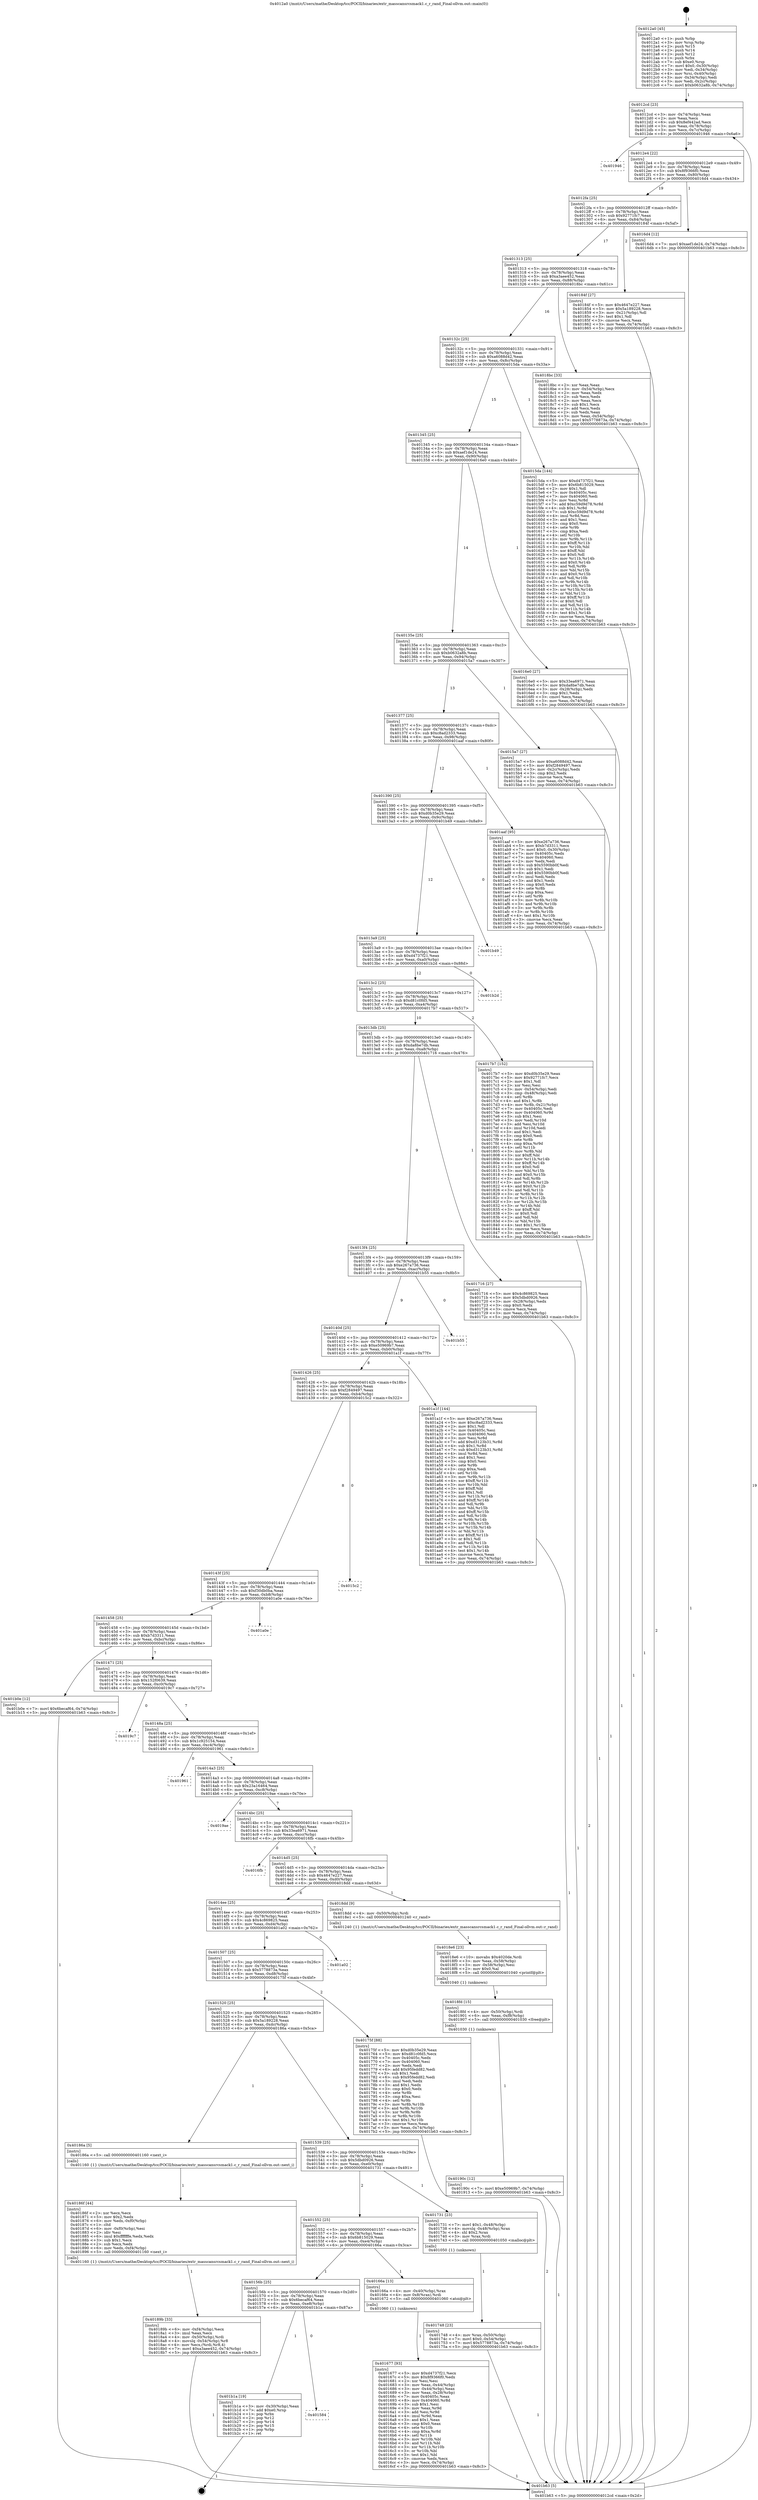 digraph "0x4012a0" {
  label = "0x4012a0 (/mnt/c/Users/mathe/Desktop/tcc/POCII/binaries/extr_masscansrcsmack1.c_r_rand_Final-ollvm.out::main(0))"
  labelloc = "t"
  node[shape=record]

  Entry [label="",width=0.3,height=0.3,shape=circle,fillcolor=black,style=filled]
  "0x4012cd" [label="{
     0x4012cd [23]\l
     | [instrs]\l
     &nbsp;&nbsp;0x4012cd \<+3\>: mov -0x74(%rbp),%eax\l
     &nbsp;&nbsp;0x4012d0 \<+2\>: mov %eax,%ecx\l
     &nbsp;&nbsp;0x4012d2 \<+6\>: sub $0x8ef442ad,%ecx\l
     &nbsp;&nbsp;0x4012d8 \<+3\>: mov %eax,-0x78(%rbp)\l
     &nbsp;&nbsp;0x4012db \<+3\>: mov %ecx,-0x7c(%rbp)\l
     &nbsp;&nbsp;0x4012de \<+6\>: je 0000000000401946 \<main+0x6a6\>\l
  }"]
  "0x401946" [label="{
     0x401946\l
  }", style=dashed]
  "0x4012e4" [label="{
     0x4012e4 [22]\l
     | [instrs]\l
     &nbsp;&nbsp;0x4012e4 \<+5\>: jmp 00000000004012e9 \<main+0x49\>\l
     &nbsp;&nbsp;0x4012e9 \<+3\>: mov -0x78(%rbp),%eax\l
     &nbsp;&nbsp;0x4012ec \<+5\>: sub $0x8f9366f0,%eax\l
     &nbsp;&nbsp;0x4012f1 \<+3\>: mov %eax,-0x80(%rbp)\l
     &nbsp;&nbsp;0x4012f4 \<+6\>: je 00000000004016d4 \<main+0x434\>\l
  }"]
  Exit [label="",width=0.3,height=0.3,shape=circle,fillcolor=black,style=filled,peripheries=2]
  "0x4016d4" [label="{
     0x4016d4 [12]\l
     | [instrs]\l
     &nbsp;&nbsp;0x4016d4 \<+7\>: movl $0xaef1de24,-0x74(%rbp)\l
     &nbsp;&nbsp;0x4016db \<+5\>: jmp 0000000000401b63 \<main+0x8c3\>\l
  }"]
  "0x4012fa" [label="{
     0x4012fa [25]\l
     | [instrs]\l
     &nbsp;&nbsp;0x4012fa \<+5\>: jmp 00000000004012ff \<main+0x5f\>\l
     &nbsp;&nbsp;0x4012ff \<+3\>: mov -0x78(%rbp),%eax\l
     &nbsp;&nbsp;0x401302 \<+5\>: sub $0x92771fc7,%eax\l
     &nbsp;&nbsp;0x401307 \<+6\>: mov %eax,-0x84(%rbp)\l
     &nbsp;&nbsp;0x40130d \<+6\>: je 000000000040184f \<main+0x5af\>\l
  }"]
  "0x401584" [label="{
     0x401584\l
  }", style=dashed]
  "0x40184f" [label="{
     0x40184f [27]\l
     | [instrs]\l
     &nbsp;&nbsp;0x40184f \<+5\>: mov $0x4647e227,%eax\l
     &nbsp;&nbsp;0x401854 \<+5\>: mov $0x5a189228,%ecx\l
     &nbsp;&nbsp;0x401859 \<+3\>: mov -0x21(%rbp),%dl\l
     &nbsp;&nbsp;0x40185c \<+3\>: test $0x1,%dl\l
     &nbsp;&nbsp;0x40185f \<+3\>: cmovne %ecx,%eax\l
     &nbsp;&nbsp;0x401862 \<+3\>: mov %eax,-0x74(%rbp)\l
     &nbsp;&nbsp;0x401865 \<+5\>: jmp 0000000000401b63 \<main+0x8c3\>\l
  }"]
  "0x401313" [label="{
     0x401313 [25]\l
     | [instrs]\l
     &nbsp;&nbsp;0x401313 \<+5\>: jmp 0000000000401318 \<main+0x78\>\l
     &nbsp;&nbsp;0x401318 \<+3\>: mov -0x78(%rbp),%eax\l
     &nbsp;&nbsp;0x40131b \<+5\>: sub $0xa3aee452,%eax\l
     &nbsp;&nbsp;0x401320 \<+6\>: mov %eax,-0x88(%rbp)\l
     &nbsp;&nbsp;0x401326 \<+6\>: je 00000000004018bc \<main+0x61c\>\l
  }"]
  "0x401b1a" [label="{
     0x401b1a [19]\l
     | [instrs]\l
     &nbsp;&nbsp;0x401b1a \<+3\>: mov -0x30(%rbp),%eax\l
     &nbsp;&nbsp;0x401b1d \<+7\>: add $0xe0,%rsp\l
     &nbsp;&nbsp;0x401b24 \<+1\>: pop %rbx\l
     &nbsp;&nbsp;0x401b25 \<+2\>: pop %r12\l
     &nbsp;&nbsp;0x401b27 \<+2\>: pop %r14\l
     &nbsp;&nbsp;0x401b29 \<+2\>: pop %r15\l
     &nbsp;&nbsp;0x401b2b \<+1\>: pop %rbp\l
     &nbsp;&nbsp;0x401b2c \<+1\>: ret\l
  }"]
  "0x4018bc" [label="{
     0x4018bc [33]\l
     | [instrs]\l
     &nbsp;&nbsp;0x4018bc \<+2\>: xor %eax,%eax\l
     &nbsp;&nbsp;0x4018be \<+3\>: mov -0x54(%rbp),%ecx\l
     &nbsp;&nbsp;0x4018c1 \<+2\>: mov %eax,%edx\l
     &nbsp;&nbsp;0x4018c3 \<+2\>: sub %ecx,%edx\l
     &nbsp;&nbsp;0x4018c5 \<+2\>: mov %eax,%ecx\l
     &nbsp;&nbsp;0x4018c7 \<+3\>: sub $0x1,%ecx\l
     &nbsp;&nbsp;0x4018ca \<+2\>: add %ecx,%edx\l
     &nbsp;&nbsp;0x4018cc \<+2\>: sub %edx,%eax\l
     &nbsp;&nbsp;0x4018ce \<+3\>: mov %eax,-0x54(%rbp)\l
     &nbsp;&nbsp;0x4018d1 \<+7\>: movl $0x5778873a,-0x74(%rbp)\l
     &nbsp;&nbsp;0x4018d8 \<+5\>: jmp 0000000000401b63 \<main+0x8c3\>\l
  }"]
  "0x40132c" [label="{
     0x40132c [25]\l
     | [instrs]\l
     &nbsp;&nbsp;0x40132c \<+5\>: jmp 0000000000401331 \<main+0x91\>\l
     &nbsp;&nbsp;0x401331 \<+3\>: mov -0x78(%rbp),%eax\l
     &nbsp;&nbsp;0x401334 \<+5\>: sub $0xa6088d42,%eax\l
     &nbsp;&nbsp;0x401339 \<+6\>: mov %eax,-0x8c(%rbp)\l
     &nbsp;&nbsp;0x40133f \<+6\>: je 00000000004015da \<main+0x33a\>\l
  }"]
  "0x40190c" [label="{
     0x40190c [12]\l
     | [instrs]\l
     &nbsp;&nbsp;0x40190c \<+7\>: movl $0xe50969b7,-0x74(%rbp)\l
     &nbsp;&nbsp;0x401913 \<+5\>: jmp 0000000000401b63 \<main+0x8c3\>\l
  }"]
  "0x4015da" [label="{
     0x4015da [144]\l
     | [instrs]\l
     &nbsp;&nbsp;0x4015da \<+5\>: mov $0xd4737f21,%eax\l
     &nbsp;&nbsp;0x4015df \<+5\>: mov $0x6b815029,%ecx\l
     &nbsp;&nbsp;0x4015e4 \<+2\>: mov $0x1,%dl\l
     &nbsp;&nbsp;0x4015e6 \<+7\>: mov 0x40405c,%esi\l
     &nbsp;&nbsp;0x4015ed \<+7\>: mov 0x404060,%edi\l
     &nbsp;&nbsp;0x4015f4 \<+3\>: mov %esi,%r8d\l
     &nbsp;&nbsp;0x4015f7 \<+7\>: add $0xc59d9d78,%r8d\l
     &nbsp;&nbsp;0x4015fe \<+4\>: sub $0x1,%r8d\l
     &nbsp;&nbsp;0x401602 \<+7\>: sub $0xc59d9d78,%r8d\l
     &nbsp;&nbsp;0x401609 \<+4\>: imul %r8d,%esi\l
     &nbsp;&nbsp;0x40160d \<+3\>: and $0x1,%esi\l
     &nbsp;&nbsp;0x401610 \<+3\>: cmp $0x0,%esi\l
     &nbsp;&nbsp;0x401613 \<+4\>: sete %r9b\l
     &nbsp;&nbsp;0x401617 \<+3\>: cmp $0xa,%edi\l
     &nbsp;&nbsp;0x40161a \<+4\>: setl %r10b\l
     &nbsp;&nbsp;0x40161e \<+3\>: mov %r9b,%r11b\l
     &nbsp;&nbsp;0x401621 \<+4\>: xor $0xff,%r11b\l
     &nbsp;&nbsp;0x401625 \<+3\>: mov %r10b,%bl\l
     &nbsp;&nbsp;0x401628 \<+3\>: xor $0xff,%bl\l
     &nbsp;&nbsp;0x40162b \<+3\>: xor $0x0,%dl\l
     &nbsp;&nbsp;0x40162e \<+3\>: mov %r11b,%r14b\l
     &nbsp;&nbsp;0x401631 \<+4\>: and $0x0,%r14b\l
     &nbsp;&nbsp;0x401635 \<+3\>: and %dl,%r9b\l
     &nbsp;&nbsp;0x401638 \<+3\>: mov %bl,%r15b\l
     &nbsp;&nbsp;0x40163b \<+4\>: and $0x0,%r15b\l
     &nbsp;&nbsp;0x40163f \<+3\>: and %dl,%r10b\l
     &nbsp;&nbsp;0x401642 \<+3\>: or %r9b,%r14b\l
     &nbsp;&nbsp;0x401645 \<+3\>: or %r10b,%r15b\l
     &nbsp;&nbsp;0x401648 \<+3\>: xor %r15b,%r14b\l
     &nbsp;&nbsp;0x40164b \<+3\>: or %bl,%r11b\l
     &nbsp;&nbsp;0x40164e \<+4\>: xor $0xff,%r11b\l
     &nbsp;&nbsp;0x401652 \<+3\>: or $0x0,%dl\l
     &nbsp;&nbsp;0x401655 \<+3\>: and %dl,%r11b\l
     &nbsp;&nbsp;0x401658 \<+3\>: or %r11b,%r14b\l
     &nbsp;&nbsp;0x40165b \<+4\>: test $0x1,%r14b\l
     &nbsp;&nbsp;0x40165f \<+3\>: cmovne %ecx,%eax\l
     &nbsp;&nbsp;0x401662 \<+3\>: mov %eax,-0x74(%rbp)\l
     &nbsp;&nbsp;0x401665 \<+5\>: jmp 0000000000401b63 \<main+0x8c3\>\l
  }"]
  "0x401345" [label="{
     0x401345 [25]\l
     | [instrs]\l
     &nbsp;&nbsp;0x401345 \<+5\>: jmp 000000000040134a \<main+0xaa\>\l
     &nbsp;&nbsp;0x40134a \<+3\>: mov -0x78(%rbp),%eax\l
     &nbsp;&nbsp;0x40134d \<+5\>: sub $0xaef1de24,%eax\l
     &nbsp;&nbsp;0x401352 \<+6\>: mov %eax,-0x90(%rbp)\l
     &nbsp;&nbsp;0x401358 \<+6\>: je 00000000004016e0 \<main+0x440\>\l
  }"]
  "0x4018fd" [label="{
     0x4018fd [15]\l
     | [instrs]\l
     &nbsp;&nbsp;0x4018fd \<+4\>: mov -0x50(%rbp),%rdi\l
     &nbsp;&nbsp;0x401901 \<+6\>: mov %eax,-0xf8(%rbp)\l
     &nbsp;&nbsp;0x401907 \<+5\>: call 0000000000401030 \<free@plt\>\l
     | [calls]\l
     &nbsp;&nbsp;0x401030 \{1\} (unknown)\l
  }"]
  "0x4016e0" [label="{
     0x4016e0 [27]\l
     | [instrs]\l
     &nbsp;&nbsp;0x4016e0 \<+5\>: mov $0x33ea6971,%eax\l
     &nbsp;&nbsp;0x4016e5 \<+5\>: mov $0xda8be7db,%ecx\l
     &nbsp;&nbsp;0x4016ea \<+3\>: mov -0x28(%rbp),%edx\l
     &nbsp;&nbsp;0x4016ed \<+3\>: cmp $0x1,%edx\l
     &nbsp;&nbsp;0x4016f0 \<+3\>: cmovl %ecx,%eax\l
     &nbsp;&nbsp;0x4016f3 \<+3\>: mov %eax,-0x74(%rbp)\l
     &nbsp;&nbsp;0x4016f6 \<+5\>: jmp 0000000000401b63 \<main+0x8c3\>\l
  }"]
  "0x40135e" [label="{
     0x40135e [25]\l
     | [instrs]\l
     &nbsp;&nbsp;0x40135e \<+5\>: jmp 0000000000401363 \<main+0xc3\>\l
     &nbsp;&nbsp;0x401363 \<+3\>: mov -0x78(%rbp),%eax\l
     &nbsp;&nbsp;0x401366 \<+5\>: sub $0xb0632a8b,%eax\l
     &nbsp;&nbsp;0x40136b \<+6\>: mov %eax,-0x94(%rbp)\l
     &nbsp;&nbsp;0x401371 \<+6\>: je 00000000004015a7 \<main+0x307\>\l
  }"]
  "0x4018e6" [label="{
     0x4018e6 [23]\l
     | [instrs]\l
     &nbsp;&nbsp;0x4018e6 \<+10\>: movabs $0x4020de,%rdi\l
     &nbsp;&nbsp;0x4018f0 \<+3\>: mov %eax,-0x58(%rbp)\l
     &nbsp;&nbsp;0x4018f3 \<+3\>: mov -0x58(%rbp),%esi\l
     &nbsp;&nbsp;0x4018f6 \<+2\>: mov $0x0,%al\l
     &nbsp;&nbsp;0x4018f8 \<+5\>: call 0000000000401040 \<printf@plt\>\l
     | [calls]\l
     &nbsp;&nbsp;0x401040 \{1\} (unknown)\l
  }"]
  "0x4015a7" [label="{
     0x4015a7 [27]\l
     | [instrs]\l
     &nbsp;&nbsp;0x4015a7 \<+5\>: mov $0xa6088d42,%eax\l
     &nbsp;&nbsp;0x4015ac \<+5\>: mov $0xf2849497,%ecx\l
     &nbsp;&nbsp;0x4015b1 \<+3\>: mov -0x2c(%rbp),%edx\l
     &nbsp;&nbsp;0x4015b4 \<+3\>: cmp $0x2,%edx\l
     &nbsp;&nbsp;0x4015b7 \<+3\>: cmovne %ecx,%eax\l
     &nbsp;&nbsp;0x4015ba \<+3\>: mov %eax,-0x74(%rbp)\l
     &nbsp;&nbsp;0x4015bd \<+5\>: jmp 0000000000401b63 \<main+0x8c3\>\l
  }"]
  "0x401377" [label="{
     0x401377 [25]\l
     | [instrs]\l
     &nbsp;&nbsp;0x401377 \<+5\>: jmp 000000000040137c \<main+0xdc\>\l
     &nbsp;&nbsp;0x40137c \<+3\>: mov -0x78(%rbp),%eax\l
     &nbsp;&nbsp;0x40137f \<+5\>: sub $0xc8ad2333,%eax\l
     &nbsp;&nbsp;0x401384 \<+6\>: mov %eax,-0x98(%rbp)\l
     &nbsp;&nbsp;0x40138a \<+6\>: je 0000000000401aaf \<main+0x80f\>\l
  }"]
  "0x401b63" [label="{
     0x401b63 [5]\l
     | [instrs]\l
     &nbsp;&nbsp;0x401b63 \<+5\>: jmp 00000000004012cd \<main+0x2d\>\l
  }"]
  "0x4012a0" [label="{
     0x4012a0 [45]\l
     | [instrs]\l
     &nbsp;&nbsp;0x4012a0 \<+1\>: push %rbp\l
     &nbsp;&nbsp;0x4012a1 \<+3\>: mov %rsp,%rbp\l
     &nbsp;&nbsp;0x4012a4 \<+2\>: push %r15\l
     &nbsp;&nbsp;0x4012a6 \<+2\>: push %r14\l
     &nbsp;&nbsp;0x4012a8 \<+2\>: push %r12\l
     &nbsp;&nbsp;0x4012aa \<+1\>: push %rbx\l
     &nbsp;&nbsp;0x4012ab \<+7\>: sub $0xe0,%rsp\l
     &nbsp;&nbsp;0x4012b2 \<+7\>: movl $0x0,-0x30(%rbp)\l
     &nbsp;&nbsp;0x4012b9 \<+3\>: mov %edi,-0x34(%rbp)\l
     &nbsp;&nbsp;0x4012bc \<+4\>: mov %rsi,-0x40(%rbp)\l
     &nbsp;&nbsp;0x4012c0 \<+3\>: mov -0x34(%rbp),%edi\l
     &nbsp;&nbsp;0x4012c3 \<+3\>: mov %edi,-0x2c(%rbp)\l
     &nbsp;&nbsp;0x4012c6 \<+7\>: movl $0xb0632a8b,-0x74(%rbp)\l
  }"]
  "0x40189b" [label="{
     0x40189b [33]\l
     | [instrs]\l
     &nbsp;&nbsp;0x40189b \<+6\>: mov -0xf4(%rbp),%ecx\l
     &nbsp;&nbsp;0x4018a1 \<+3\>: imul %eax,%ecx\l
     &nbsp;&nbsp;0x4018a4 \<+4\>: mov -0x50(%rbp),%rdi\l
     &nbsp;&nbsp;0x4018a8 \<+4\>: movslq -0x54(%rbp),%r8\l
     &nbsp;&nbsp;0x4018ac \<+4\>: mov %ecx,(%rdi,%r8,4)\l
     &nbsp;&nbsp;0x4018b0 \<+7\>: movl $0xa3aee452,-0x74(%rbp)\l
     &nbsp;&nbsp;0x4018b7 \<+5\>: jmp 0000000000401b63 \<main+0x8c3\>\l
  }"]
  "0x401aaf" [label="{
     0x401aaf [95]\l
     | [instrs]\l
     &nbsp;&nbsp;0x401aaf \<+5\>: mov $0xe267a736,%eax\l
     &nbsp;&nbsp;0x401ab4 \<+5\>: mov $0xb7d3311,%ecx\l
     &nbsp;&nbsp;0x401ab9 \<+7\>: movl $0x0,-0x30(%rbp)\l
     &nbsp;&nbsp;0x401ac0 \<+7\>: mov 0x40405c,%edx\l
     &nbsp;&nbsp;0x401ac7 \<+7\>: mov 0x404060,%esi\l
     &nbsp;&nbsp;0x401ace \<+2\>: mov %edx,%edi\l
     &nbsp;&nbsp;0x401ad0 \<+6\>: sub $0x5590bb0f,%edi\l
     &nbsp;&nbsp;0x401ad6 \<+3\>: sub $0x1,%edi\l
     &nbsp;&nbsp;0x401ad9 \<+6\>: add $0x5590bb0f,%edi\l
     &nbsp;&nbsp;0x401adf \<+3\>: imul %edi,%edx\l
     &nbsp;&nbsp;0x401ae2 \<+3\>: and $0x1,%edx\l
     &nbsp;&nbsp;0x401ae5 \<+3\>: cmp $0x0,%edx\l
     &nbsp;&nbsp;0x401ae8 \<+4\>: sete %r8b\l
     &nbsp;&nbsp;0x401aec \<+3\>: cmp $0xa,%esi\l
     &nbsp;&nbsp;0x401aef \<+4\>: setl %r9b\l
     &nbsp;&nbsp;0x401af3 \<+3\>: mov %r8b,%r10b\l
     &nbsp;&nbsp;0x401af6 \<+3\>: and %r9b,%r10b\l
     &nbsp;&nbsp;0x401af9 \<+3\>: xor %r9b,%r8b\l
     &nbsp;&nbsp;0x401afc \<+3\>: or %r8b,%r10b\l
     &nbsp;&nbsp;0x401aff \<+4\>: test $0x1,%r10b\l
     &nbsp;&nbsp;0x401b03 \<+3\>: cmovne %ecx,%eax\l
     &nbsp;&nbsp;0x401b06 \<+3\>: mov %eax,-0x74(%rbp)\l
     &nbsp;&nbsp;0x401b09 \<+5\>: jmp 0000000000401b63 \<main+0x8c3\>\l
  }"]
  "0x401390" [label="{
     0x401390 [25]\l
     | [instrs]\l
     &nbsp;&nbsp;0x401390 \<+5\>: jmp 0000000000401395 \<main+0xf5\>\l
     &nbsp;&nbsp;0x401395 \<+3\>: mov -0x78(%rbp),%eax\l
     &nbsp;&nbsp;0x401398 \<+5\>: sub $0xd0b35e29,%eax\l
     &nbsp;&nbsp;0x40139d \<+6\>: mov %eax,-0x9c(%rbp)\l
     &nbsp;&nbsp;0x4013a3 \<+6\>: je 0000000000401b49 \<main+0x8a9\>\l
  }"]
  "0x40186f" [label="{
     0x40186f [44]\l
     | [instrs]\l
     &nbsp;&nbsp;0x40186f \<+2\>: xor %ecx,%ecx\l
     &nbsp;&nbsp;0x401871 \<+5\>: mov $0x2,%edx\l
     &nbsp;&nbsp;0x401876 \<+6\>: mov %edx,-0xf0(%rbp)\l
     &nbsp;&nbsp;0x40187c \<+1\>: cltd\l
     &nbsp;&nbsp;0x40187d \<+6\>: mov -0xf0(%rbp),%esi\l
     &nbsp;&nbsp;0x401883 \<+2\>: idiv %esi\l
     &nbsp;&nbsp;0x401885 \<+6\>: imul $0xfffffffe,%edx,%edx\l
     &nbsp;&nbsp;0x40188b \<+3\>: sub $0x1,%ecx\l
     &nbsp;&nbsp;0x40188e \<+2\>: sub %ecx,%edx\l
     &nbsp;&nbsp;0x401890 \<+6\>: mov %edx,-0xf4(%rbp)\l
     &nbsp;&nbsp;0x401896 \<+5\>: call 0000000000401160 \<next_i\>\l
     | [calls]\l
     &nbsp;&nbsp;0x401160 \{1\} (/mnt/c/Users/mathe/Desktop/tcc/POCII/binaries/extr_masscansrcsmack1.c_r_rand_Final-ollvm.out::next_i)\l
  }"]
  "0x401b49" [label="{
     0x401b49\l
  }", style=dashed]
  "0x4013a9" [label="{
     0x4013a9 [25]\l
     | [instrs]\l
     &nbsp;&nbsp;0x4013a9 \<+5\>: jmp 00000000004013ae \<main+0x10e\>\l
     &nbsp;&nbsp;0x4013ae \<+3\>: mov -0x78(%rbp),%eax\l
     &nbsp;&nbsp;0x4013b1 \<+5\>: sub $0xd4737f21,%eax\l
     &nbsp;&nbsp;0x4013b6 \<+6\>: mov %eax,-0xa0(%rbp)\l
     &nbsp;&nbsp;0x4013bc \<+6\>: je 0000000000401b2d \<main+0x88d\>\l
  }"]
  "0x401748" [label="{
     0x401748 [23]\l
     | [instrs]\l
     &nbsp;&nbsp;0x401748 \<+4\>: mov %rax,-0x50(%rbp)\l
     &nbsp;&nbsp;0x40174c \<+7\>: movl $0x0,-0x54(%rbp)\l
     &nbsp;&nbsp;0x401753 \<+7\>: movl $0x5778873a,-0x74(%rbp)\l
     &nbsp;&nbsp;0x40175a \<+5\>: jmp 0000000000401b63 \<main+0x8c3\>\l
  }"]
  "0x401b2d" [label="{
     0x401b2d\l
  }", style=dashed]
  "0x4013c2" [label="{
     0x4013c2 [25]\l
     | [instrs]\l
     &nbsp;&nbsp;0x4013c2 \<+5\>: jmp 00000000004013c7 \<main+0x127\>\l
     &nbsp;&nbsp;0x4013c7 \<+3\>: mov -0x78(%rbp),%eax\l
     &nbsp;&nbsp;0x4013ca \<+5\>: sub $0xd81c0fd5,%eax\l
     &nbsp;&nbsp;0x4013cf \<+6\>: mov %eax,-0xa4(%rbp)\l
     &nbsp;&nbsp;0x4013d5 \<+6\>: je 00000000004017b7 \<main+0x517\>\l
  }"]
  "0x401677" [label="{
     0x401677 [93]\l
     | [instrs]\l
     &nbsp;&nbsp;0x401677 \<+5\>: mov $0xd4737f21,%ecx\l
     &nbsp;&nbsp;0x40167c \<+5\>: mov $0x8f9366f0,%edx\l
     &nbsp;&nbsp;0x401681 \<+2\>: xor %esi,%esi\l
     &nbsp;&nbsp;0x401683 \<+3\>: mov %eax,-0x44(%rbp)\l
     &nbsp;&nbsp;0x401686 \<+3\>: mov -0x44(%rbp),%eax\l
     &nbsp;&nbsp;0x401689 \<+3\>: mov %eax,-0x28(%rbp)\l
     &nbsp;&nbsp;0x40168c \<+7\>: mov 0x40405c,%eax\l
     &nbsp;&nbsp;0x401693 \<+8\>: mov 0x404060,%r8d\l
     &nbsp;&nbsp;0x40169b \<+3\>: sub $0x1,%esi\l
     &nbsp;&nbsp;0x40169e \<+3\>: mov %eax,%r9d\l
     &nbsp;&nbsp;0x4016a1 \<+3\>: add %esi,%r9d\l
     &nbsp;&nbsp;0x4016a4 \<+4\>: imul %r9d,%eax\l
     &nbsp;&nbsp;0x4016a8 \<+3\>: and $0x1,%eax\l
     &nbsp;&nbsp;0x4016ab \<+3\>: cmp $0x0,%eax\l
     &nbsp;&nbsp;0x4016ae \<+4\>: sete %r10b\l
     &nbsp;&nbsp;0x4016b2 \<+4\>: cmp $0xa,%r8d\l
     &nbsp;&nbsp;0x4016b6 \<+4\>: setl %r11b\l
     &nbsp;&nbsp;0x4016ba \<+3\>: mov %r10b,%bl\l
     &nbsp;&nbsp;0x4016bd \<+3\>: and %r11b,%bl\l
     &nbsp;&nbsp;0x4016c0 \<+3\>: xor %r11b,%r10b\l
     &nbsp;&nbsp;0x4016c3 \<+3\>: or %r10b,%bl\l
     &nbsp;&nbsp;0x4016c6 \<+3\>: test $0x1,%bl\l
     &nbsp;&nbsp;0x4016c9 \<+3\>: cmovne %edx,%ecx\l
     &nbsp;&nbsp;0x4016cc \<+3\>: mov %ecx,-0x74(%rbp)\l
     &nbsp;&nbsp;0x4016cf \<+5\>: jmp 0000000000401b63 \<main+0x8c3\>\l
  }"]
  "0x4017b7" [label="{
     0x4017b7 [152]\l
     | [instrs]\l
     &nbsp;&nbsp;0x4017b7 \<+5\>: mov $0xd0b35e29,%eax\l
     &nbsp;&nbsp;0x4017bc \<+5\>: mov $0x92771fc7,%ecx\l
     &nbsp;&nbsp;0x4017c1 \<+2\>: mov $0x1,%dl\l
     &nbsp;&nbsp;0x4017c3 \<+2\>: xor %esi,%esi\l
     &nbsp;&nbsp;0x4017c5 \<+3\>: mov -0x54(%rbp),%edi\l
     &nbsp;&nbsp;0x4017c8 \<+3\>: cmp -0x48(%rbp),%edi\l
     &nbsp;&nbsp;0x4017cb \<+4\>: setl %r8b\l
     &nbsp;&nbsp;0x4017cf \<+4\>: and $0x1,%r8b\l
     &nbsp;&nbsp;0x4017d3 \<+4\>: mov %r8b,-0x21(%rbp)\l
     &nbsp;&nbsp;0x4017d7 \<+7\>: mov 0x40405c,%edi\l
     &nbsp;&nbsp;0x4017de \<+8\>: mov 0x404060,%r9d\l
     &nbsp;&nbsp;0x4017e6 \<+3\>: sub $0x1,%esi\l
     &nbsp;&nbsp;0x4017e9 \<+3\>: mov %edi,%r10d\l
     &nbsp;&nbsp;0x4017ec \<+3\>: add %esi,%r10d\l
     &nbsp;&nbsp;0x4017ef \<+4\>: imul %r10d,%edi\l
     &nbsp;&nbsp;0x4017f3 \<+3\>: and $0x1,%edi\l
     &nbsp;&nbsp;0x4017f6 \<+3\>: cmp $0x0,%edi\l
     &nbsp;&nbsp;0x4017f9 \<+4\>: sete %r8b\l
     &nbsp;&nbsp;0x4017fd \<+4\>: cmp $0xa,%r9d\l
     &nbsp;&nbsp;0x401801 \<+4\>: setl %r11b\l
     &nbsp;&nbsp;0x401805 \<+3\>: mov %r8b,%bl\l
     &nbsp;&nbsp;0x401808 \<+3\>: xor $0xff,%bl\l
     &nbsp;&nbsp;0x40180b \<+3\>: mov %r11b,%r14b\l
     &nbsp;&nbsp;0x40180e \<+4\>: xor $0xff,%r14b\l
     &nbsp;&nbsp;0x401812 \<+3\>: xor $0x0,%dl\l
     &nbsp;&nbsp;0x401815 \<+3\>: mov %bl,%r15b\l
     &nbsp;&nbsp;0x401818 \<+4\>: and $0x0,%r15b\l
     &nbsp;&nbsp;0x40181c \<+3\>: and %dl,%r8b\l
     &nbsp;&nbsp;0x40181f \<+3\>: mov %r14b,%r12b\l
     &nbsp;&nbsp;0x401822 \<+4\>: and $0x0,%r12b\l
     &nbsp;&nbsp;0x401826 \<+3\>: and %dl,%r11b\l
     &nbsp;&nbsp;0x401829 \<+3\>: or %r8b,%r15b\l
     &nbsp;&nbsp;0x40182c \<+3\>: or %r11b,%r12b\l
     &nbsp;&nbsp;0x40182f \<+3\>: xor %r12b,%r15b\l
     &nbsp;&nbsp;0x401832 \<+3\>: or %r14b,%bl\l
     &nbsp;&nbsp;0x401835 \<+3\>: xor $0xff,%bl\l
     &nbsp;&nbsp;0x401838 \<+3\>: or $0x0,%dl\l
     &nbsp;&nbsp;0x40183b \<+2\>: and %dl,%bl\l
     &nbsp;&nbsp;0x40183d \<+3\>: or %bl,%r15b\l
     &nbsp;&nbsp;0x401840 \<+4\>: test $0x1,%r15b\l
     &nbsp;&nbsp;0x401844 \<+3\>: cmovne %ecx,%eax\l
     &nbsp;&nbsp;0x401847 \<+3\>: mov %eax,-0x74(%rbp)\l
     &nbsp;&nbsp;0x40184a \<+5\>: jmp 0000000000401b63 \<main+0x8c3\>\l
  }"]
  "0x4013db" [label="{
     0x4013db [25]\l
     | [instrs]\l
     &nbsp;&nbsp;0x4013db \<+5\>: jmp 00000000004013e0 \<main+0x140\>\l
     &nbsp;&nbsp;0x4013e0 \<+3\>: mov -0x78(%rbp),%eax\l
     &nbsp;&nbsp;0x4013e3 \<+5\>: sub $0xda8be7db,%eax\l
     &nbsp;&nbsp;0x4013e8 \<+6\>: mov %eax,-0xa8(%rbp)\l
     &nbsp;&nbsp;0x4013ee \<+6\>: je 0000000000401716 \<main+0x476\>\l
  }"]
  "0x40156b" [label="{
     0x40156b [25]\l
     | [instrs]\l
     &nbsp;&nbsp;0x40156b \<+5\>: jmp 0000000000401570 \<main+0x2d0\>\l
     &nbsp;&nbsp;0x401570 \<+3\>: mov -0x78(%rbp),%eax\l
     &nbsp;&nbsp;0x401573 \<+5\>: sub $0x6becaf64,%eax\l
     &nbsp;&nbsp;0x401578 \<+6\>: mov %eax,-0xe8(%rbp)\l
     &nbsp;&nbsp;0x40157e \<+6\>: je 0000000000401b1a \<main+0x87a\>\l
  }"]
  "0x401716" [label="{
     0x401716 [27]\l
     | [instrs]\l
     &nbsp;&nbsp;0x401716 \<+5\>: mov $0x4c869825,%eax\l
     &nbsp;&nbsp;0x40171b \<+5\>: mov $0x5dbd0926,%ecx\l
     &nbsp;&nbsp;0x401720 \<+3\>: mov -0x28(%rbp),%edx\l
     &nbsp;&nbsp;0x401723 \<+3\>: cmp $0x0,%edx\l
     &nbsp;&nbsp;0x401726 \<+3\>: cmove %ecx,%eax\l
     &nbsp;&nbsp;0x401729 \<+3\>: mov %eax,-0x74(%rbp)\l
     &nbsp;&nbsp;0x40172c \<+5\>: jmp 0000000000401b63 \<main+0x8c3\>\l
  }"]
  "0x4013f4" [label="{
     0x4013f4 [25]\l
     | [instrs]\l
     &nbsp;&nbsp;0x4013f4 \<+5\>: jmp 00000000004013f9 \<main+0x159\>\l
     &nbsp;&nbsp;0x4013f9 \<+3\>: mov -0x78(%rbp),%eax\l
     &nbsp;&nbsp;0x4013fc \<+5\>: sub $0xe267a736,%eax\l
     &nbsp;&nbsp;0x401401 \<+6\>: mov %eax,-0xac(%rbp)\l
     &nbsp;&nbsp;0x401407 \<+6\>: je 0000000000401b55 \<main+0x8b5\>\l
  }"]
  "0x40166a" [label="{
     0x40166a [13]\l
     | [instrs]\l
     &nbsp;&nbsp;0x40166a \<+4\>: mov -0x40(%rbp),%rax\l
     &nbsp;&nbsp;0x40166e \<+4\>: mov 0x8(%rax),%rdi\l
     &nbsp;&nbsp;0x401672 \<+5\>: call 0000000000401060 \<atoi@plt\>\l
     | [calls]\l
     &nbsp;&nbsp;0x401060 \{1\} (unknown)\l
  }"]
  "0x401b55" [label="{
     0x401b55\l
  }", style=dashed]
  "0x40140d" [label="{
     0x40140d [25]\l
     | [instrs]\l
     &nbsp;&nbsp;0x40140d \<+5\>: jmp 0000000000401412 \<main+0x172\>\l
     &nbsp;&nbsp;0x401412 \<+3\>: mov -0x78(%rbp),%eax\l
     &nbsp;&nbsp;0x401415 \<+5\>: sub $0xe50969b7,%eax\l
     &nbsp;&nbsp;0x40141a \<+6\>: mov %eax,-0xb0(%rbp)\l
     &nbsp;&nbsp;0x401420 \<+6\>: je 0000000000401a1f \<main+0x77f\>\l
  }"]
  "0x401552" [label="{
     0x401552 [25]\l
     | [instrs]\l
     &nbsp;&nbsp;0x401552 \<+5\>: jmp 0000000000401557 \<main+0x2b7\>\l
     &nbsp;&nbsp;0x401557 \<+3\>: mov -0x78(%rbp),%eax\l
     &nbsp;&nbsp;0x40155a \<+5\>: sub $0x6b815029,%eax\l
     &nbsp;&nbsp;0x40155f \<+6\>: mov %eax,-0xe4(%rbp)\l
     &nbsp;&nbsp;0x401565 \<+6\>: je 000000000040166a \<main+0x3ca\>\l
  }"]
  "0x401a1f" [label="{
     0x401a1f [144]\l
     | [instrs]\l
     &nbsp;&nbsp;0x401a1f \<+5\>: mov $0xe267a736,%eax\l
     &nbsp;&nbsp;0x401a24 \<+5\>: mov $0xc8ad2333,%ecx\l
     &nbsp;&nbsp;0x401a29 \<+2\>: mov $0x1,%dl\l
     &nbsp;&nbsp;0x401a2b \<+7\>: mov 0x40405c,%esi\l
     &nbsp;&nbsp;0x401a32 \<+7\>: mov 0x404060,%edi\l
     &nbsp;&nbsp;0x401a39 \<+3\>: mov %esi,%r8d\l
     &nbsp;&nbsp;0x401a3c \<+7\>: add $0xd3123b31,%r8d\l
     &nbsp;&nbsp;0x401a43 \<+4\>: sub $0x1,%r8d\l
     &nbsp;&nbsp;0x401a47 \<+7\>: sub $0xd3123b31,%r8d\l
     &nbsp;&nbsp;0x401a4e \<+4\>: imul %r8d,%esi\l
     &nbsp;&nbsp;0x401a52 \<+3\>: and $0x1,%esi\l
     &nbsp;&nbsp;0x401a55 \<+3\>: cmp $0x0,%esi\l
     &nbsp;&nbsp;0x401a58 \<+4\>: sete %r9b\l
     &nbsp;&nbsp;0x401a5c \<+3\>: cmp $0xa,%edi\l
     &nbsp;&nbsp;0x401a5f \<+4\>: setl %r10b\l
     &nbsp;&nbsp;0x401a63 \<+3\>: mov %r9b,%r11b\l
     &nbsp;&nbsp;0x401a66 \<+4\>: xor $0xff,%r11b\l
     &nbsp;&nbsp;0x401a6a \<+3\>: mov %r10b,%bl\l
     &nbsp;&nbsp;0x401a6d \<+3\>: xor $0xff,%bl\l
     &nbsp;&nbsp;0x401a70 \<+3\>: xor $0x1,%dl\l
     &nbsp;&nbsp;0x401a73 \<+3\>: mov %r11b,%r14b\l
     &nbsp;&nbsp;0x401a76 \<+4\>: and $0xff,%r14b\l
     &nbsp;&nbsp;0x401a7a \<+3\>: and %dl,%r9b\l
     &nbsp;&nbsp;0x401a7d \<+3\>: mov %bl,%r15b\l
     &nbsp;&nbsp;0x401a80 \<+4\>: and $0xff,%r15b\l
     &nbsp;&nbsp;0x401a84 \<+3\>: and %dl,%r10b\l
     &nbsp;&nbsp;0x401a87 \<+3\>: or %r9b,%r14b\l
     &nbsp;&nbsp;0x401a8a \<+3\>: or %r10b,%r15b\l
     &nbsp;&nbsp;0x401a8d \<+3\>: xor %r15b,%r14b\l
     &nbsp;&nbsp;0x401a90 \<+3\>: or %bl,%r11b\l
     &nbsp;&nbsp;0x401a93 \<+4\>: xor $0xff,%r11b\l
     &nbsp;&nbsp;0x401a97 \<+3\>: or $0x1,%dl\l
     &nbsp;&nbsp;0x401a9a \<+3\>: and %dl,%r11b\l
     &nbsp;&nbsp;0x401a9d \<+3\>: or %r11b,%r14b\l
     &nbsp;&nbsp;0x401aa0 \<+4\>: test $0x1,%r14b\l
     &nbsp;&nbsp;0x401aa4 \<+3\>: cmovne %ecx,%eax\l
     &nbsp;&nbsp;0x401aa7 \<+3\>: mov %eax,-0x74(%rbp)\l
     &nbsp;&nbsp;0x401aaa \<+5\>: jmp 0000000000401b63 \<main+0x8c3\>\l
  }"]
  "0x401426" [label="{
     0x401426 [25]\l
     | [instrs]\l
     &nbsp;&nbsp;0x401426 \<+5\>: jmp 000000000040142b \<main+0x18b\>\l
     &nbsp;&nbsp;0x40142b \<+3\>: mov -0x78(%rbp),%eax\l
     &nbsp;&nbsp;0x40142e \<+5\>: sub $0xf2849497,%eax\l
     &nbsp;&nbsp;0x401433 \<+6\>: mov %eax,-0xb4(%rbp)\l
     &nbsp;&nbsp;0x401439 \<+6\>: je 00000000004015c2 \<main+0x322\>\l
  }"]
  "0x401731" [label="{
     0x401731 [23]\l
     | [instrs]\l
     &nbsp;&nbsp;0x401731 \<+7\>: movl $0x1,-0x48(%rbp)\l
     &nbsp;&nbsp;0x401738 \<+4\>: movslq -0x48(%rbp),%rax\l
     &nbsp;&nbsp;0x40173c \<+4\>: shl $0x2,%rax\l
     &nbsp;&nbsp;0x401740 \<+3\>: mov %rax,%rdi\l
     &nbsp;&nbsp;0x401743 \<+5\>: call 0000000000401050 \<malloc@plt\>\l
     | [calls]\l
     &nbsp;&nbsp;0x401050 \{1\} (unknown)\l
  }"]
  "0x4015c2" [label="{
     0x4015c2\l
  }", style=dashed]
  "0x40143f" [label="{
     0x40143f [25]\l
     | [instrs]\l
     &nbsp;&nbsp;0x40143f \<+5\>: jmp 0000000000401444 \<main+0x1a4\>\l
     &nbsp;&nbsp;0x401444 \<+3\>: mov -0x78(%rbp),%eax\l
     &nbsp;&nbsp;0x401447 \<+5\>: sub $0xf30db0ba,%eax\l
     &nbsp;&nbsp;0x40144c \<+6\>: mov %eax,-0xb8(%rbp)\l
     &nbsp;&nbsp;0x401452 \<+6\>: je 0000000000401a0e \<main+0x76e\>\l
  }"]
  "0x401539" [label="{
     0x401539 [25]\l
     | [instrs]\l
     &nbsp;&nbsp;0x401539 \<+5\>: jmp 000000000040153e \<main+0x29e\>\l
     &nbsp;&nbsp;0x40153e \<+3\>: mov -0x78(%rbp),%eax\l
     &nbsp;&nbsp;0x401541 \<+5\>: sub $0x5dbd0926,%eax\l
     &nbsp;&nbsp;0x401546 \<+6\>: mov %eax,-0xe0(%rbp)\l
     &nbsp;&nbsp;0x40154c \<+6\>: je 0000000000401731 \<main+0x491\>\l
  }"]
  "0x401a0e" [label="{
     0x401a0e\l
  }", style=dashed]
  "0x401458" [label="{
     0x401458 [25]\l
     | [instrs]\l
     &nbsp;&nbsp;0x401458 \<+5\>: jmp 000000000040145d \<main+0x1bd\>\l
     &nbsp;&nbsp;0x40145d \<+3\>: mov -0x78(%rbp),%eax\l
     &nbsp;&nbsp;0x401460 \<+5\>: sub $0xb7d3311,%eax\l
     &nbsp;&nbsp;0x401465 \<+6\>: mov %eax,-0xbc(%rbp)\l
     &nbsp;&nbsp;0x40146b \<+6\>: je 0000000000401b0e \<main+0x86e\>\l
  }"]
  "0x40186a" [label="{
     0x40186a [5]\l
     | [instrs]\l
     &nbsp;&nbsp;0x40186a \<+5\>: call 0000000000401160 \<next_i\>\l
     | [calls]\l
     &nbsp;&nbsp;0x401160 \{1\} (/mnt/c/Users/mathe/Desktop/tcc/POCII/binaries/extr_masscansrcsmack1.c_r_rand_Final-ollvm.out::next_i)\l
  }"]
  "0x401b0e" [label="{
     0x401b0e [12]\l
     | [instrs]\l
     &nbsp;&nbsp;0x401b0e \<+7\>: movl $0x6becaf64,-0x74(%rbp)\l
     &nbsp;&nbsp;0x401b15 \<+5\>: jmp 0000000000401b63 \<main+0x8c3\>\l
  }"]
  "0x401471" [label="{
     0x401471 [25]\l
     | [instrs]\l
     &nbsp;&nbsp;0x401471 \<+5\>: jmp 0000000000401476 \<main+0x1d6\>\l
     &nbsp;&nbsp;0x401476 \<+3\>: mov -0x78(%rbp),%eax\l
     &nbsp;&nbsp;0x401479 \<+5\>: sub $0x152f0639,%eax\l
     &nbsp;&nbsp;0x40147e \<+6\>: mov %eax,-0xc0(%rbp)\l
     &nbsp;&nbsp;0x401484 \<+6\>: je 00000000004019c7 \<main+0x727\>\l
  }"]
  "0x401520" [label="{
     0x401520 [25]\l
     | [instrs]\l
     &nbsp;&nbsp;0x401520 \<+5\>: jmp 0000000000401525 \<main+0x285\>\l
     &nbsp;&nbsp;0x401525 \<+3\>: mov -0x78(%rbp),%eax\l
     &nbsp;&nbsp;0x401528 \<+5\>: sub $0x5a189228,%eax\l
     &nbsp;&nbsp;0x40152d \<+6\>: mov %eax,-0xdc(%rbp)\l
     &nbsp;&nbsp;0x401533 \<+6\>: je 000000000040186a \<main+0x5ca\>\l
  }"]
  "0x4019c7" [label="{
     0x4019c7\l
  }", style=dashed]
  "0x40148a" [label="{
     0x40148a [25]\l
     | [instrs]\l
     &nbsp;&nbsp;0x40148a \<+5\>: jmp 000000000040148f \<main+0x1ef\>\l
     &nbsp;&nbsp;0x40148f \<+3\>: mov -0x78(%rbp),%eax\l
     &nbsp;&nbsp;0x401492 \<+5\>: sub $0x1c925154,%eax\l
     &nbsp;&nbsp;0x401497 \<+6\>: mov %eax,-0xc4(%rbp)\l
     &nbsp;&nbsp;0x40149d \<+6\>: je 0000000000401961 \<main+0x6c1\>\l
  }"]
  "0x40175f" [label="{
     0x40175f [88]\l
     | [instrs]\l
     &nbsp;&nbsp;0x40175f \<+5\>: mov $0xd0b35e29,%eax\l
     &nbsp;&nbsp;0x401764 \<+5\>: mov $0xd81c0fd5,%ecx\l
     &nbsp;&nbsp;0x401769 \<+7\>: mov 0x40405c,%edx\l
     &nbsp;&nbsp;0x401770 \<+7\>: mov 0x404060,%esi\l
     &nbsp;&nbsp;0x401777 \<+2\>: mov %edx,%edi\l
     &nbsp;&nbsp;0x401779 \<+6\>: add $0x95fedd82,%edi\l
     &nbsp;&nbsp;0x40177f \<+3\>: sub $0x1,%edi\l
     &nbsp;&nbsp;0x401782 \<+6\>: sub $0x95fedd82,%edi\l
     &nbsp;&nbsp;0x401788 \<+3\>: imul %edi,%edx\l
     &nbsp;&nbsp;0x40178b \<+3\>: and $0x1,%edx\l
     &nbsp;&nbsp;0x40178e \<+3\>: cmp $0x0,%edx\l
     &nbsp;&nbsp;0x401791 \<+4\>: sete %r8b\l
     &nbsp;&nbsp;0x401795 \<+3\>: cmp $0xa,%esi\l
     &nbsp;&nbsp;0x401798 \<+4\>: setl %r9b\l
     &nbsp;&nbsp;0x40179c \<+3\>: mov %r8b,%r10b\l
     &nbsp;&nbsp;0x40179f \<+3\>: and %r9b,%r10b\l
     &nbsp;&nbsp;0x4017a2 \<+3\>: xor %r9b,%r8b\l
     &nbsp;&nbsp;0x4017a5 \<+3\>: or %r8b,%r10b\l
     &nbsp;&nbsp;0x4017a8 \<+4\>: test $0x1,%r10b\l
     &nbsp;&nbsp;0x4017ac \<+3\>: cmovne %ecx,%eax\l
     &nbsp;&nbsp;0x4017af \<+3\>: mov %eax,-0x74(%rbp)\l
     &nbsp;&nbsp;0x4017b2 \<+5\>: jmp 0000000000401b63 \<main+0x8c3\>\l
  }"]
  "0x401961" [label="{
     0x401961\l
  }", style=dashed]
  "0x4014a3" [label="{
     0x4014a3 [25]\l
     | [instrs]\l
     &nbsp;&nbsp;0x4014a3 \<+5\>: jmp 00000000004014a8 \<main+0x208\>\l
     &nbsp;&nbsp;0x4014a8 \<+3\>: mov -0x78(%rbp),%eax\l
     &nbsp;&nbsp;0x4014ab \<+5\>: sub $0x23a16464,%eax\l
     &nbsp;&nbsp;0x4014b0 \<+6\>: mov %eax,-0xc8(%rbp)\l
     &nbsp;&nbsp;0x4014b6 \<+6\>: je 00000000004019ae \<main+0x70e\>\l
  }"]
  "0x401507" [label="{
     0x401507 [25]\l
     | [instrs]\l
     &nbsp;&nbsp;0x401507 \<+5\>: jmp 000000000040150c \<main+0x26c\>\l
     &nbsp;&nbsp;0x40150c \<+3\>: mov -0x78(%rbp),%eax\l
     &nbsp;&nbsp;0x40150f \<+5\>: sub $0x5778873a,%eax\l
     &nbsp;&nbsp;0x401514 \<+6\>: mov %eax,-0xd8(%rbp)\l
     &nbsp;&nbsp;0x40151a \<+6\>: je 000000000040175f \<main+0x4bf\>\l
  }"]
  "0x4019ae" [label="{
     0x4019ae\l
  }", style=dashed]
  "0x4014bc" [label="{
     0x4014bc [25]\l
     | [instrs]\l
     &nbsp;&nbsp;0x4014bc \<+5\>: jmp 00000000004014c1 \<main+0x221\>\l
     &nbsp;&nbsp;0x4014c1 \<+3\>: mov -0x78(%rbp),%eax\l
     &nbsp;&nbsp;0x4014c4 \<+5\>: sub $0x33ea6971,%eax\l
     &nbsp;&nbsp;0x4014c9 \<+6\>: mov %eax,-0xcc(%rbp)\l
     &nbsp;&nbsp;0x4014cf \<+6\>: je 00000000004016fb \<main+0x45b\>\l
  }"]
  "0x401a02" [label="{
     0x401a02\l
  }", style=dashed]
  "0x4016fb" [label="{
     0x4016fb\l
  }", style=dashed]
  "0x4014d5" [label="{
     0x4014d5 [25]\l
     | [instrs]\l
     &nbsp;&nbsp;0x4014d5 \<+5\>: jmp 00000000004014da \<main+0x23a\>\l
     &nbsp;&nbsp;0x4014da \<+3\>: mov -0x78(%rbp),%eax\l
     &nbsp;&nbsp;0x4014dd \<+5\>: sub $0x4647e227,%eax\l
     &nbsp;&nbsp;0x4014e2 \<+6\>: mov %eax,-0xd0(%rbp)\l
     &nbsp;&nbsp;0x4014e8 \<+6\>: je 00000000004018dd \<main+0x63d\>\l
  }"]
  "0x4014ee" [label="{
     0x4014ee [25]\l
     | [instrs]\l
     &nbsp;&nbsp;0x4014ee \<+5\>: jmp 00000000004014f3 \<main+0x253\>\l
     &nbsp;&nbsp;0x4014f3 \<+3\>: mov -0x78(%rbp),%eax\l
     &nbsp;&nbsp;0x4014f6 \<+5\>: sub $0x4c869825,%eax\l
     &nbsp;&nbsp;0x4014fb \<+6\>: mov %eax,-0xd4(%rbp)\l
     &nbsp;&nbsp;0x401501 \<+6\>: je 0000000000401a02 \<main+0x762\>\l
  }"]
  "0x4018dd" [label="{
     0x4018dd [9]\l
     | [instrs]\l
     &nbsp;&nbsp;0x4018dd \<+4\>: mov -0x50(%rbp),%rdi\l
     &nbsp;&nbsp;0x4018e1 \<+5\>: call 0000000000401240 \<r_rand\>\l
     | [calls]\l
     &nbsp;&nbsp;0x401240 \{1\} (/mnt/c/Users/mathe/Desktop/tcc/POCII/binaries/extr_masscansrcsmack1.c_r_rand_Final-ollvm.out::r_rand)\l
  }"]
  Entry -> "0x4012a0" [label=" 1"]
  "0x4012cd" -> "0x401946" [label=" 0"]
  "0x4012cd" -> "0x4012e4" [label=" 20"]
  "0x401b1a" -> Exit [label=" 1"]
  "0x4012e4" -> "0x4016d4" [label=" 1"]
  "0x4012e4" -> "0x4012fa" [label=" 19"]
  "0x40156b" -> "0x401584" [label=" 0"]
  "0x4012fa" -> "0x40184f" [label=" 2"]
  "0x4012fa" -> "0x401313" [label=" 17"]
  "0x40156b" -> "0x401b1a" [label=" 1"]
  "0x401313" -> "0x4018bc" [label=" 1"]
  "0x401313" -> "0x40132c" [label=" 16"]
  "0x401b0e" -> "0x401b63" [label=" 1"]
  "0x40132c" -> "0x4015da" [label=" 1"]
  "0x40132c" -> "0x401345" [label=" 15"]
  "0x401aaf" -> "0x401b63" [label=" 1"]
  "0x401345" -> "0x4016e0" [label=" 1"]
  "0x401345" -> "0x40135e" [label=" 14"]
  "0x401a1f" -> "0x401b63" [label=" 1"]
  "0x40135e" -> "0x4015a7" [label=" 1"]
  "0x40135e" -> "0x401377" [label=" 13"]
  "0x4015a7" -> "0x401b63" [label=" 1"]
  "0x4012a0" -> "0x4012cd" [label=" 1"]
  "0x401b63" -> "0x4012cd" [label=" 19"]
  "0x4015da" -> "0x401b63" [label=" 1"]
  "0x40190c" -> "0x401b63" [label=" 1"]
  "0x401377" -> "0x401aaf" [label=" 1"]
  "0x401377" -> "0x401390" [label=" 12"]
  "0x4018fd" -> "0x40190c" [label=" 1"]
  "0x401390" -> "0x401b49" [label=" 0"]
  "0x401390" -> "0x4013a9" [label=" 12"]
  "0x4018e6" -> "0x4018fd" [label=" 1"]
  "0x4013a9" -> "0x401b2d" [label=" 0"]
  "0x4013a9" -> "0x4013c2" [label=" 12"]
  "0x4018dd" -> "0x4018e6" [label=" 1"]
  "0x4013c2" -> "0x4017b7" [label=" 2"]
  "0x4013c2" -> "0x4013db" [label=" 10"]
  "0x4018bc" -> "0x401b63" [label=" 1"]
  "0x4013db" -> "0x401716" [label=" 1"]
  "0x4013db" -> "0x4013f4" [label=" 9"]
  "0x40189b" -> "0x401b63" [label=" 1"]
  "0x4013f4" -> "0x401b55" [label=" 0"]
  "0x4013f4" -> "0x40140d" [label=" 9"]
  "0x40186f" -> "0x40189b" [label=" 1"]
  "0x40140d" -> "0x401a1f" [label=" 1"]
  "0x40140d" -> "0x401426" [label=" 8"]
  "0x40184f" -> "0x401b63" [label=" 2"]
  "0x401426" -> "0x4015c2" [label=" 0"]
  "0x401426" -> "0x40143f" [label=" 8"]
  "0x4017b7" -> "0x401b63" [label=" 2"]
  "0x40143f" -> "0x401a0e" [label=" 0"]
  "0x40143f" -> "0x401458" [label=" 8"]
  "0x401748" -> "0x401b63" [label=" 1"]
  "0x401458" -> "0x401b0e" [label=" 1"]
  "0x401458" -> "0x401471" [label=" 7"]
  "0x401731" -> "0x401748" [label=" 1"]
  "0x401471" -> "0x4019c7" [label=" 0"]
  "0x401471" -> "0x40148a" [label=" 7"]
  "0x4016e0" -> "0x401b63" [label=" 1"]
  "0x40148a" -> "0x401961" [label=" 0"]
  "0x40148a" -> "0x4014a3" [label=" 7"]
  "0x4016d4" -> "0x401b63" [label=" 1"]
  "0x4014a3" -> "0x4019ae" [label=" 0"]
  "0x4014a3" -> "0x4014bc" [label=" 7"]
  "0x40166a" -> "0x401677" [label=" 1"]
  "0x4014bc" -> "0x4016fb" [label=" 0"]
  "0x4014bc" -> "0x4014d5" [label=" 7"]
  "0x401552" -> "0x40156b" [label=" 1"]
  "0x4014d5" -> "0x4018dd" [label=" 1"]
  "0x4014d5" -> "0x4014ee" [label=" 6"]
  "0x401552" -> "0x40166a" [label=" 1"]
  "0x4014ee" -> "0x401a02" [label=" 0"]
  "0x4014ee" -> "0x401507" [label=" 6"]
  "0x401677" -> "0x401b63" [label=" 1"]
  "0x401507" -> "0x40175f" [label=" 2"]
  "0x401507" -> "0x401520" [label=" 4"]
  "0x401716" -> "0x401b63" [label=" 1"]
  "0x401520" -> "0x40186a" [label=" 1"]
  "0x401520" -> "0x401539" [label=" 3"]
  "0x40175f" -> "0x401b63" [label=" 2"]
  "0x401539" -> "0x401731" [label=" 1"]
  "0x401539" -> "0x401552" [label=" 2"]
  "0x40186a" -> "0x40186f" [label=" 1"]
}
